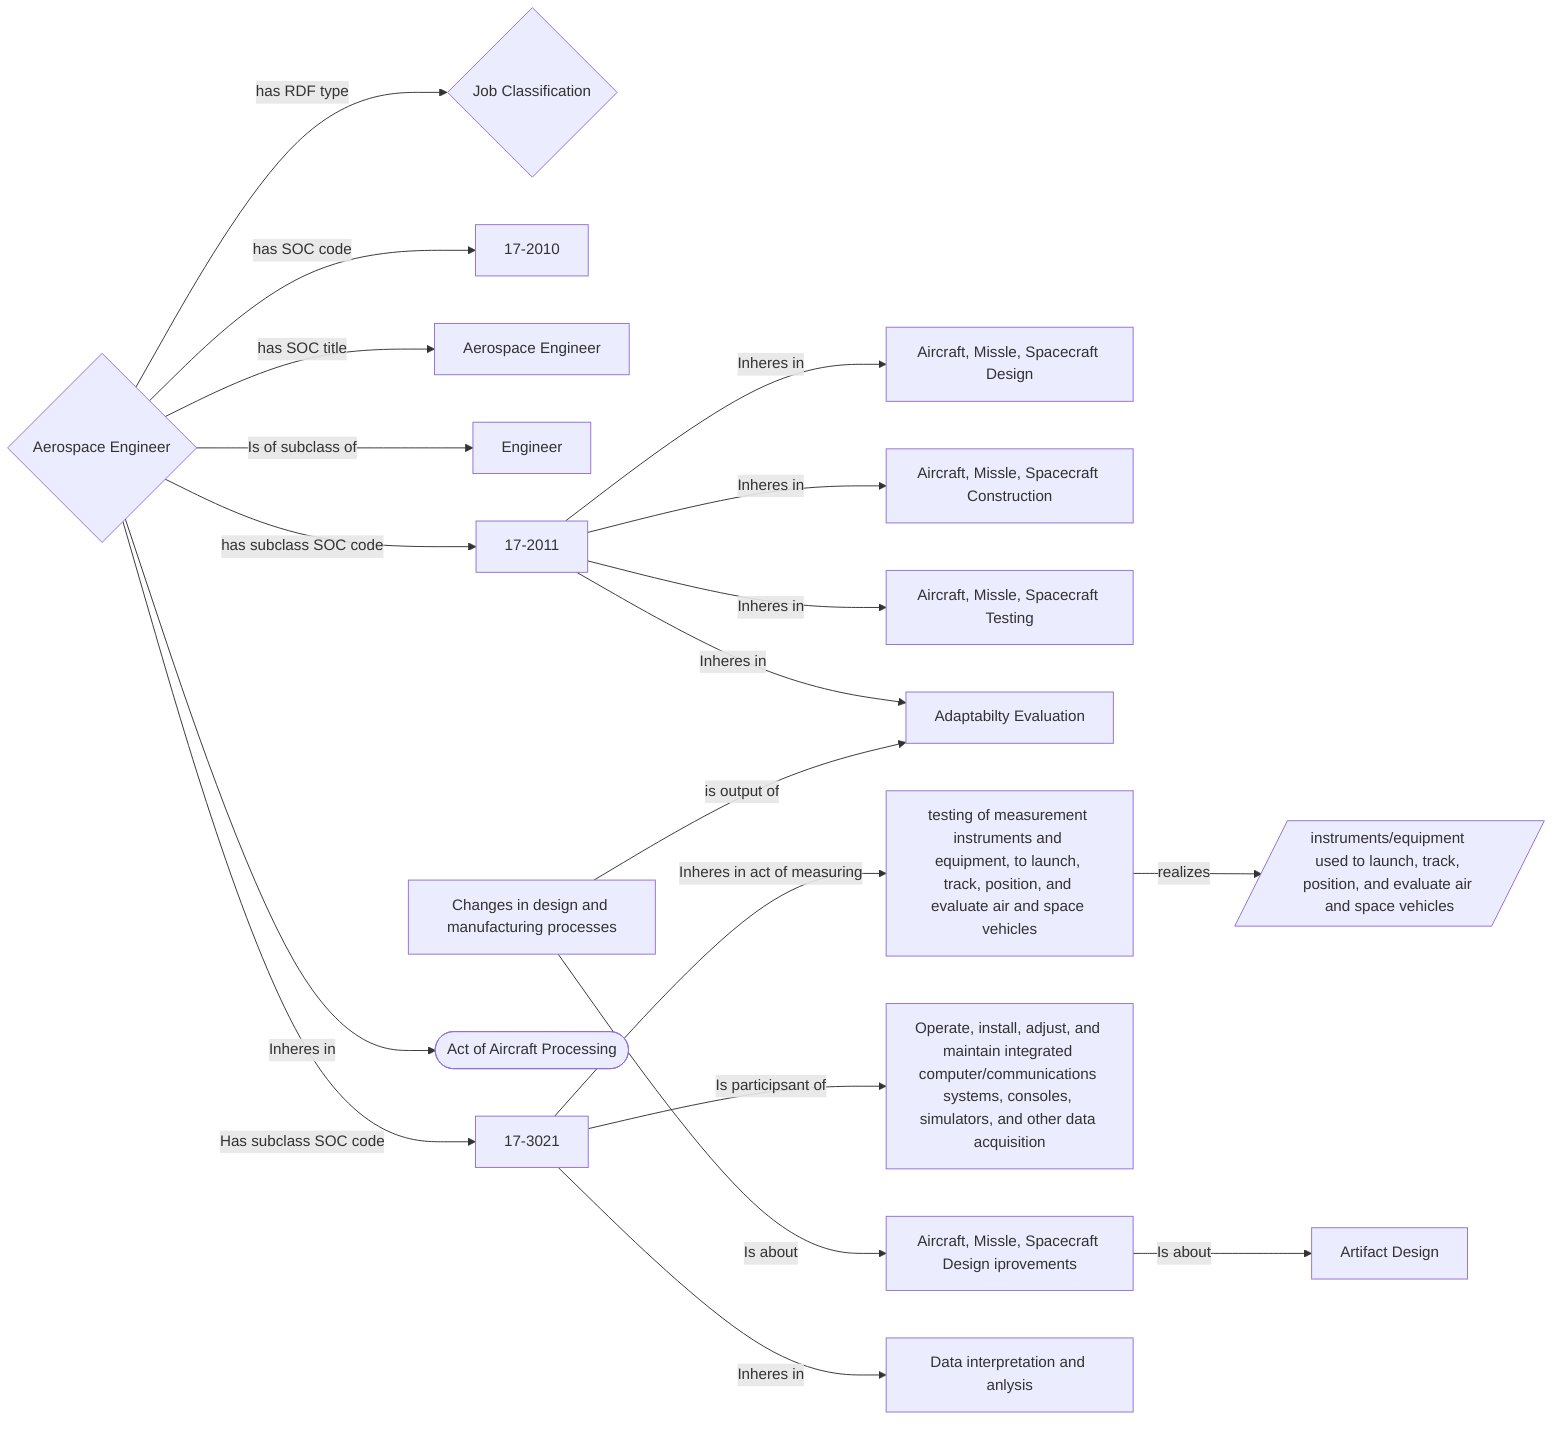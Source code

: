 flowchart LR
A{Aerospace Engineer}-->|has RDF type|B{Job Classification}
A-->|has SOC code|C[17-2010]
A-->|has SOC title|D[Aerospace Engineer]
A-->|Is of subclass of|E[Engineer]
A-->|has subclass SOC code|F[17-2011]
A-->|Has subclass SOC code|G[17-3021]
A-->|Inheres in|J([Act of Aircraft Processing])
F-->|Inheres in|I[Aircraft, Missle, Spacecraft Design]
F-->|Inheres in|K[Aircraft, Missle, Spacecraft Construction]
F-->|Inheres in|L[Aircraft, Missle, Spacecraft Testing]
F-->|Inheres in|M[Adaptabilty Evaluation]
N[Changes in design and manufacturing processes]-->|is output of|M
N-->|Is about|O[Aircraft, Missle, Spacecraft Design iprovements]
O-->|Is about|P[Artifact Design]
G-->|Is participsant of|Q[Operate, install, adjust, and maintain integrated computer/communications systems, consoles, simulators, and other data acquisition]
G-->|Inheres in act of measuring|R[testing of measurement instruments and equipment, to launch, track, position, and evaluate air and space vehicles]
R-->|realizes|S[/instruments/equipment used to launch, track, position, and evaluate air and space vehicles/]
G-->|Inheres in|T[Data interpretation and anlysis]